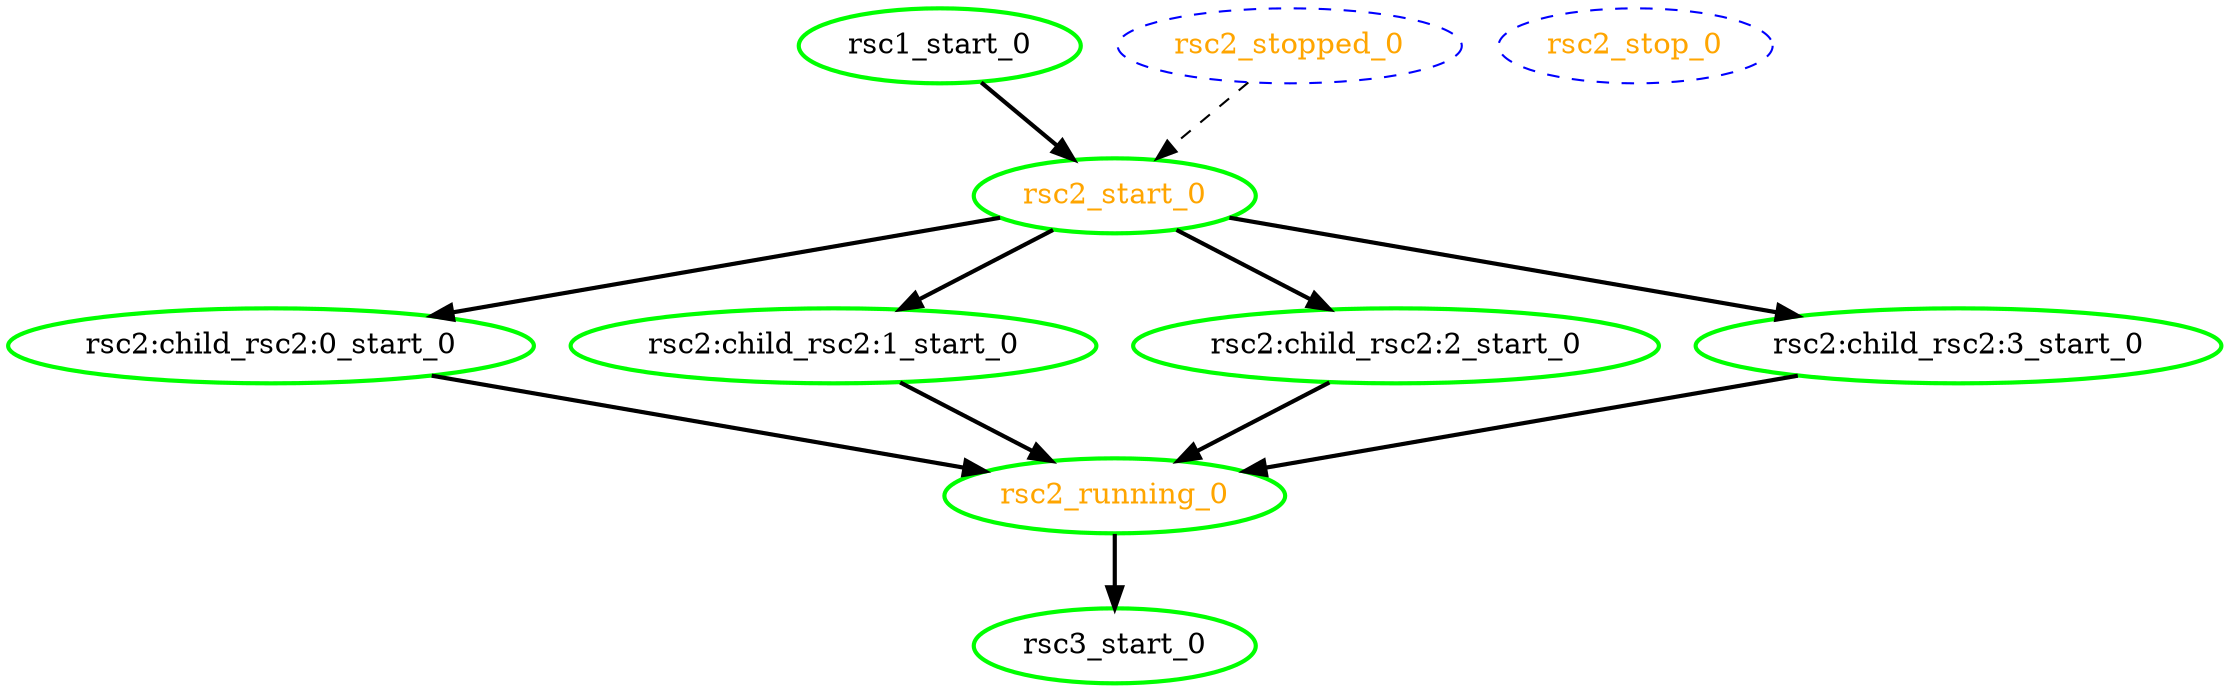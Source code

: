digraph "g" {
	size = "30,30"
"rsc1_start_0" [ tooltip="node1" style=bold color="green" fontcolor="black" ]
"rsc2:child_rsc2:0_start_0" [ tooltip="node2" style=bold color="green" fontcolor="black" ]
"rsc2:child_rsc2:1_start_0" [ tooltip="node1" style=bold color="green" fontcolor="black" ]
"rsc2:child_rsc2:2_start_0" [ tooltip="node2" style=bold color="green" fontcolor="black" ]
"rsc2:child_rsc2:3_start_0" [ tooltip="node1" style=bold color="green" fontcolor="black" ]
"rsc2_start_0" [ tooltip="" style=bold color="green" fontcolor="orange" ]
"rsc2_running_0" [ tooltip="" style=bold color="green" fontcolor="orange" ]
"rsc2_stop_0" [ style="dashed" color="blue" fontcolor="orange" ]
"rsc2_stopped_0" [ style="dashed" color="blue" fontcolor="orange" ]
"rsc3_start_0" [ tooltip="node2" style=bold color="green" fontcolor="black" ]
"rsc2_start_0" -> "rsc2:child_rsc2:0_start_0" [ style = bold]
"rsc2_start_0" -> "rsc2:child_rsc2:1_start_0" [ style = bold]
"rsc2_start_0" -> "rsc2:child_rsc2:2_start_0" [ style = bold]
"rsc2_start_0" -> "rsc2:child_rsc2:3_start_0" [ style = bold]
"rsc1_start_0" -> "rsc2_start_0" [ style = bold]
"rsc2_stopped_0" -> "rsc2_start_0" [ style = dashed]
"rsc2:child_rsc2:0_start_0" -> "rsc2_running_0" [ style = bold]
"rsc2:child_rsc2:1_start_0" -> "rsc2_running_0" [ style = bold]
"rsc2:child_rsc2:2_start_0" -> "rsc2_running_0" [ style = bold]
"rsc2:child_rsc2:3_start_0" -> "rsc2_running_0" [ style = bold]
"rsc2_running_0" -> "rsc3_start_0" [ style = bold]
}
